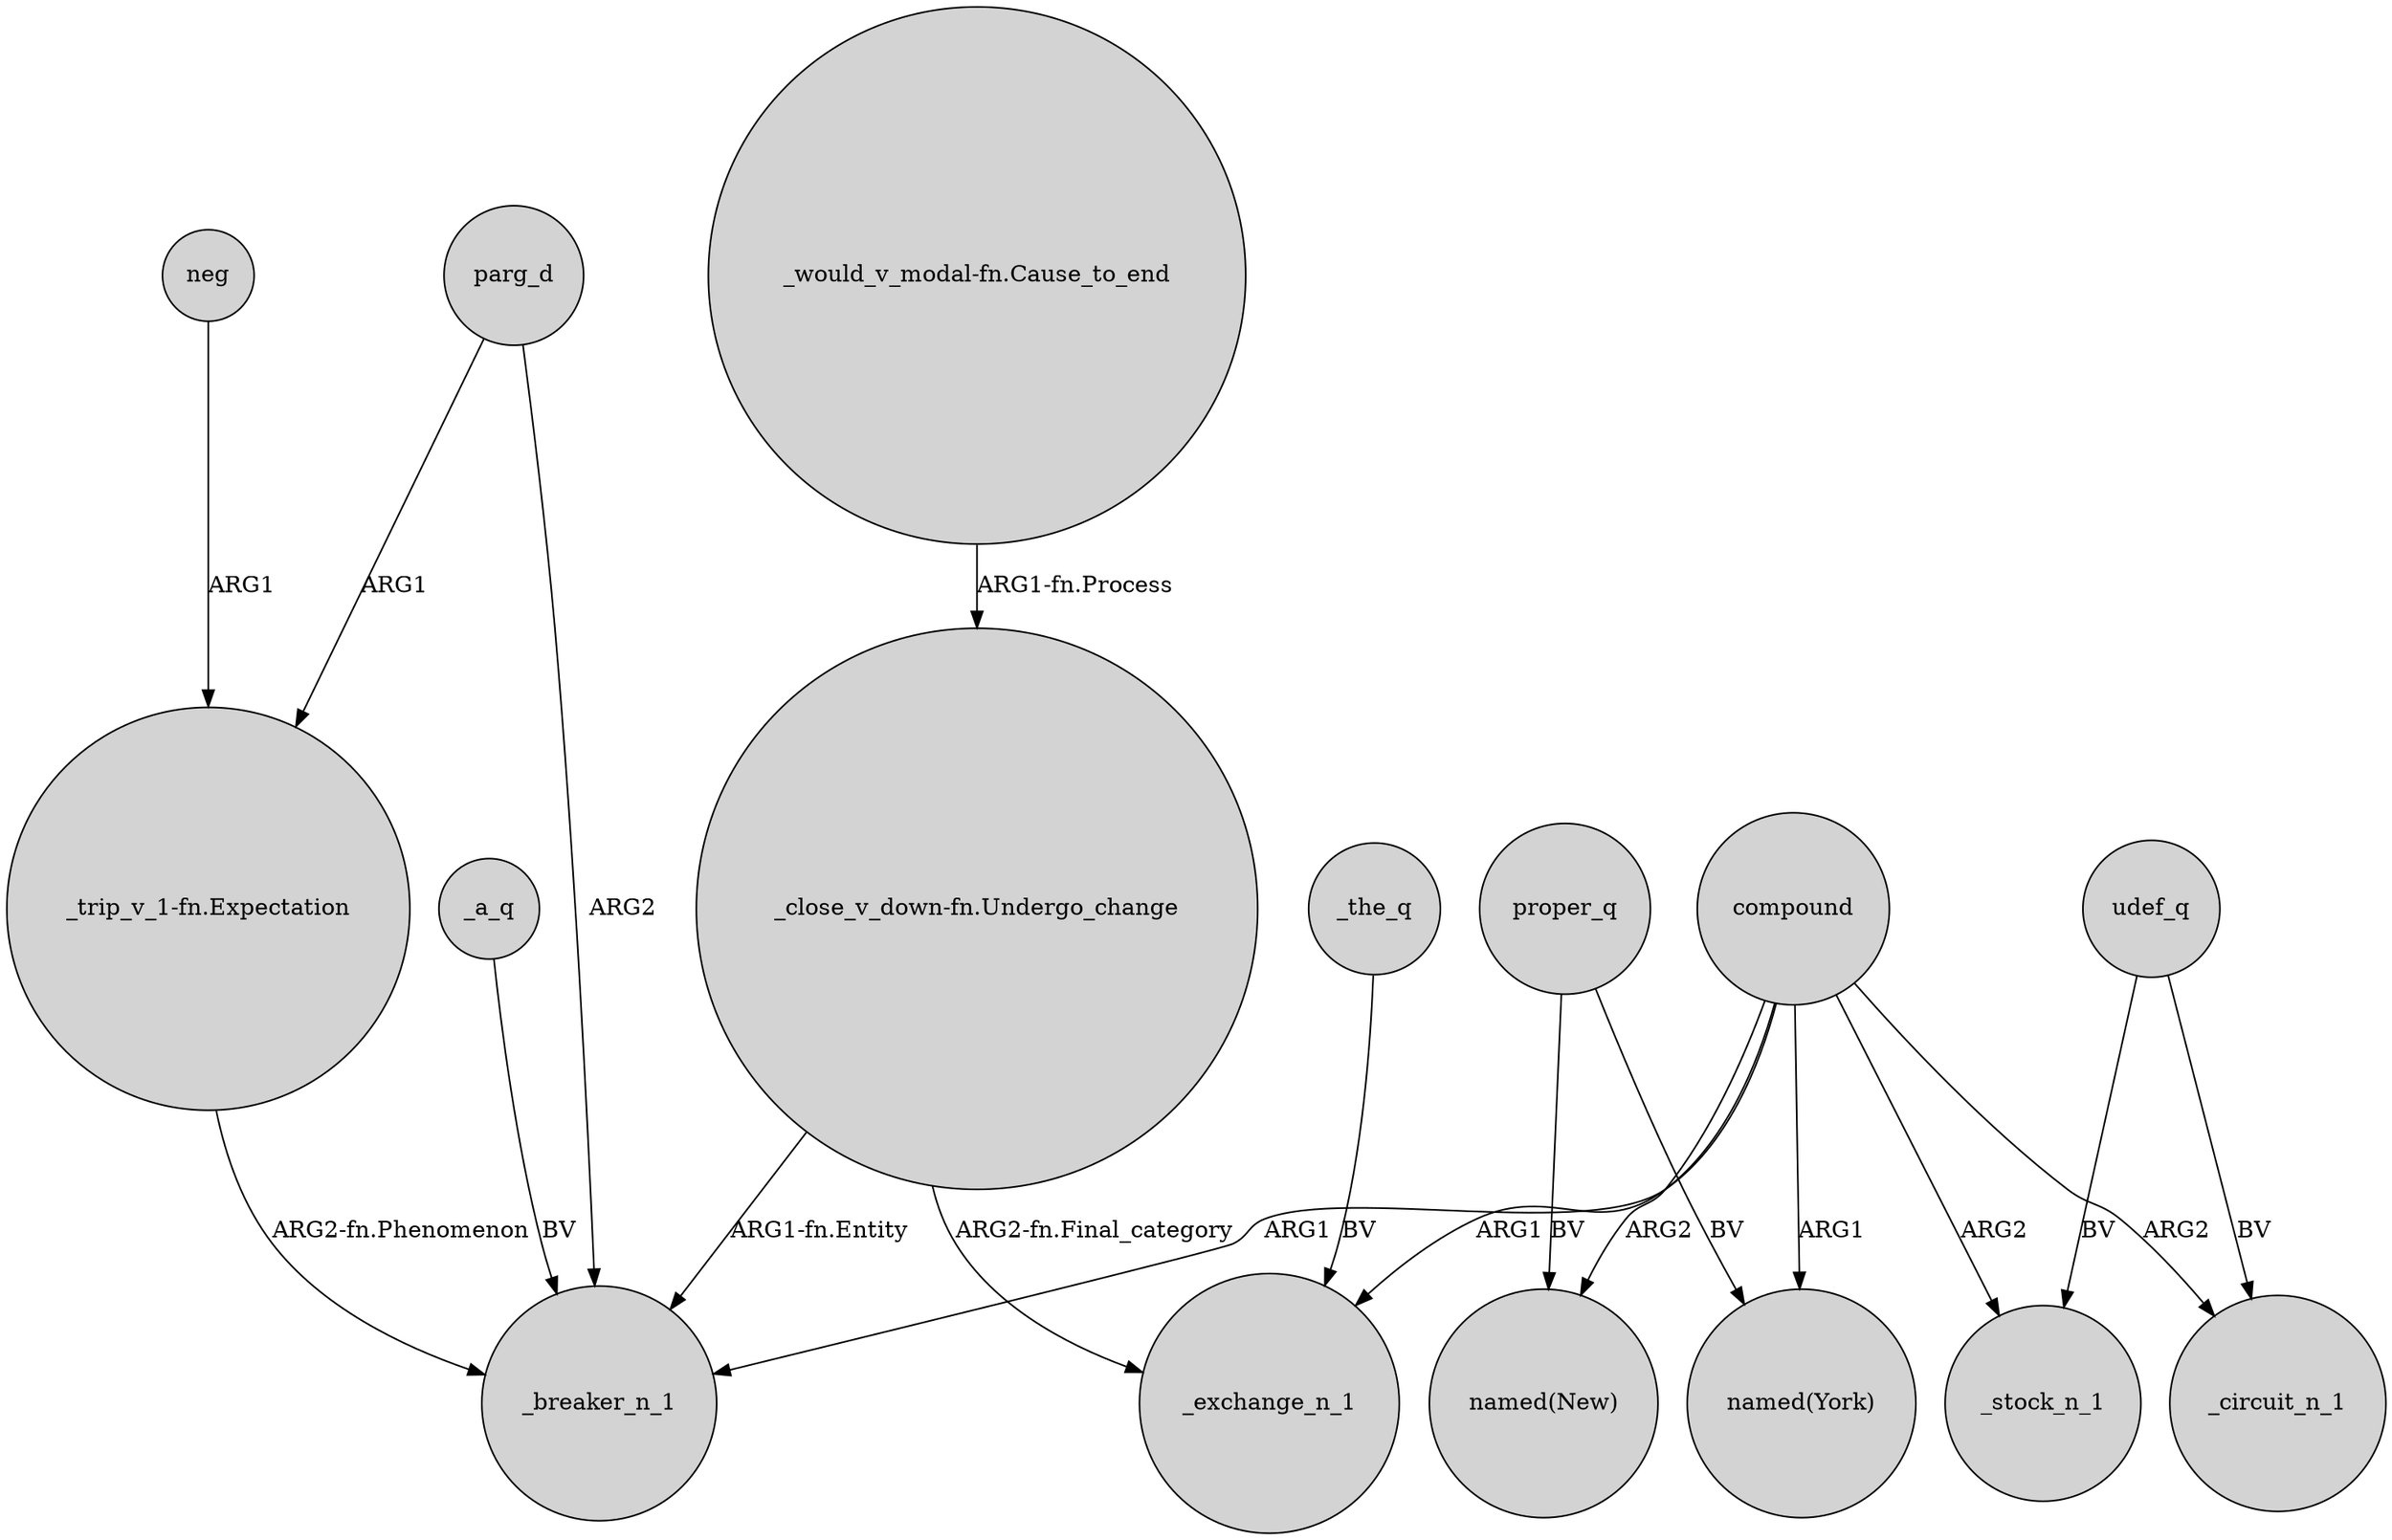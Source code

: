 digraph {
	node [shape=circle style=filled]
	parg_d -> _breaker_n_1 [label=ARG2]
	compound -> "named(New)" [label=ARG2]
	proper_q -> "named(New)" [label=BV]
	"_trip_v_1-fn.Expectation" -> _breaker_n_1 [label="ARG2-fn.Phenomenon"]
	compound -> _exchange_n_1 [label=ARG1]
	"_would_v_modal-fn.Cause_to_end" -> "_close_v_down-fn.Undergo_change" [label="ARG1-fn.Process"]
	proper_q -> "named(York)" [label=BV]
	"_close_v_down-fn.Undergo_change" -> _breaker_n_1 [label="ARG1-fn.Entity"]
	udef_q -> _stock_n_1 [label=BV]
	udef_q -> _circuit_n_1 [label=BV]
	parg_d -> "_trip_v_1-fn.Expectation" [label=ARG1]
	_a_q -> _breaker_n_1 [label=BV]
	compound -> _stock_n_1 [label=ARG2]
	compound -> _breaker_n_1 [label=ARG1]
	"_close_v_down-fn.Undergo_change" -> _exchange_n_1 [label="ARG2-fn.Final_category"]
	compound -> _circuit_n_1 [label=ARG2]
	compound -> "named(York)" [label=ARG1]
	_the_q -> _exchange_n_1 [label=BV]
	neg -> "_trip_v_1-fn.Expectation" [label=ARG1]
}
